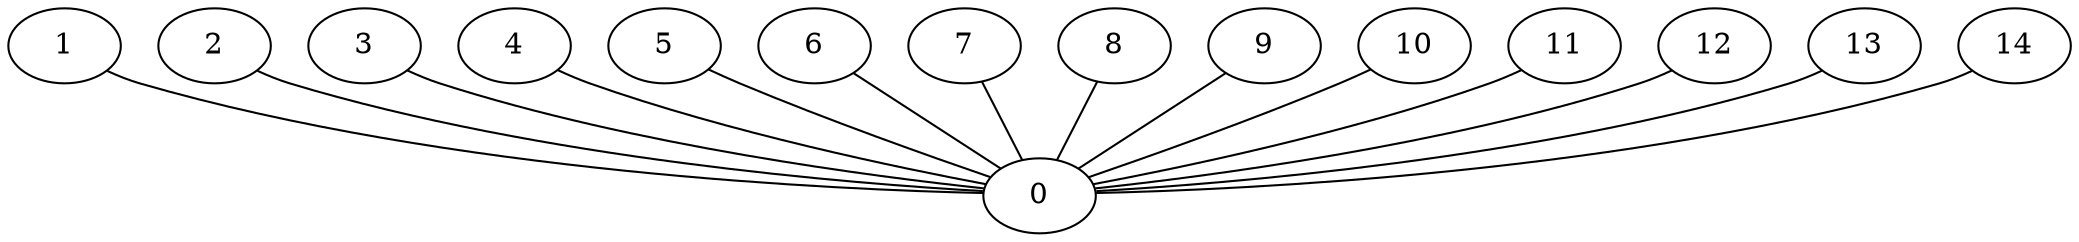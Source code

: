 graph G {
0;
1;
2;
3;
4;
5;
6;
7;
8;
9;
10;
11;
12;
13;
14;
1--0 ;
4--0 ;
3--0 ;
2--0 ;
5--0 ;
6--0 ;
7--0 ;
9--0 ;
8--0 ;
11--0 ;
10--0 ;
12--0 ;
14--0 ;
13--0 ;
}
